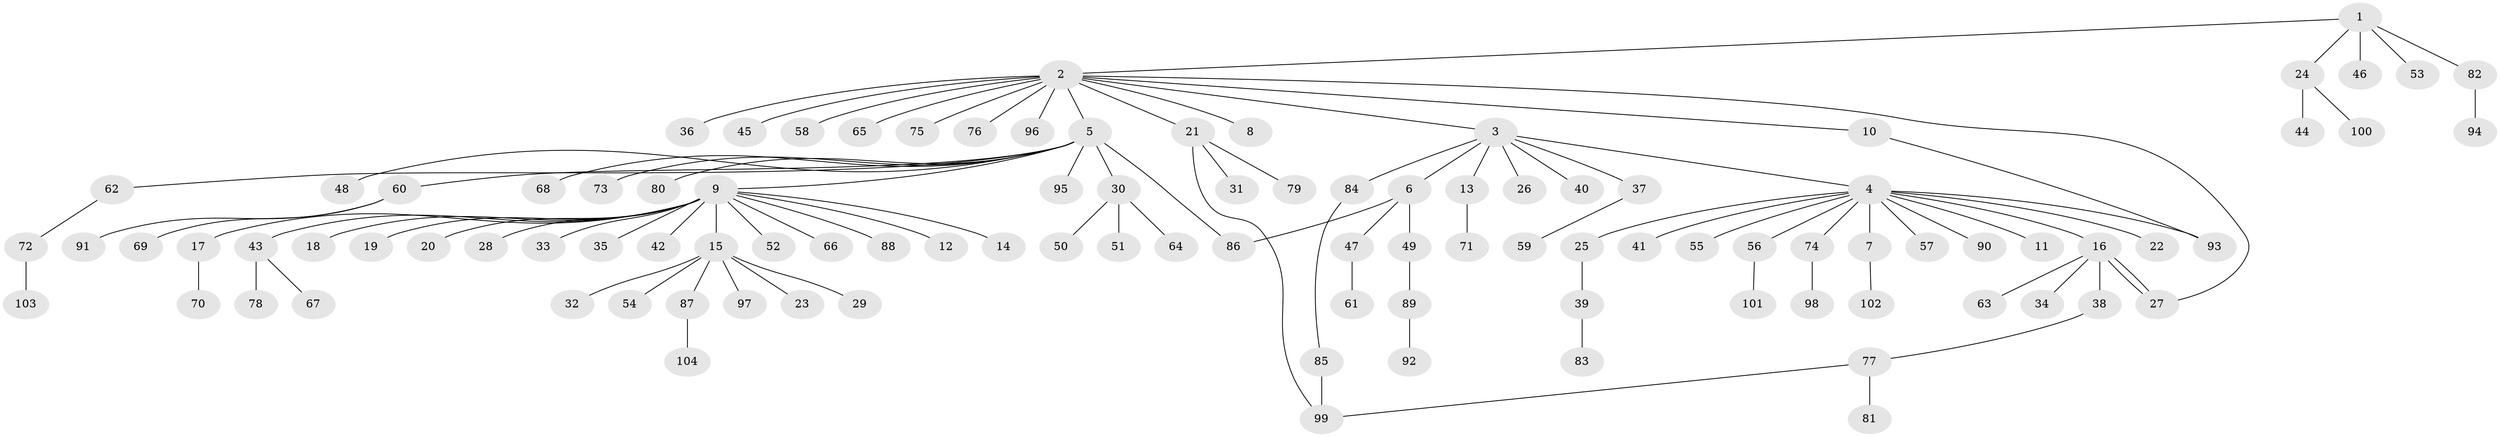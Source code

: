 // Generated by graph-tools (version 1.1) at 2025/14/03/09/25 04:14:40]
// undirected, 104 vertices, 109 edges
graph export_dot {
graph [start="1"]
  node [color=gray90,style=filled];
  1;
  2;
  3;
  4;
  5;
  6;
  7;
  8;
  9;
  10;
  11;
  12;
  13;
  14;
  15;
  16;
  17;
  18;
  19;
  20;
  21;
  22;
  23;
  24;
  25;
  26;
  27;
  28;
  29;
  30;
  31;
  32;
  33;
  34;
  35;
  36;
  37;
  38;
  39;
  40;
  41;
  42;
  43;
  44;
  45;
  46;
  47;
  48;
  49;
  50;
  51;
  52;
  53;
  54;
  55;
  56;
  57;
  58;
  59;
  60;
  61;
  62;
  63;
  64;
  65;
  66;
  67;
  68;
  69;
  70;
  71;
  72;
  73;
  74;
  75;
  76;
  77;
  78;
  79;
  80;
  81;
  82;
  83;
  84;
  85;
  86;
  87;
  88;
  89;
  90;
  91;
  92;
  93;
  94;
  95;
  96;
  97;
  98;
  99;
  100;
  101;
  102;
  103;
  104;
  1 -- 2;
  1 -- 24;
  1 -- 46;
  1 -- 53;
  1 -- 82;
  2 -- 3;
  2 -- 5;
  2 -- 8;
  2 -- 10;
  2 -- 21;
  2 -- 27;
  2 -- 36;
  2 -- 45;
  2 -- 58;
  2 -- 65;
  2 -- 75;
  2 -- 76;
  2 -- 96;
  3 -- 4;
  3 -- 6;
  3 -- 13;
  3 -- 26;
  3 -- 37;
  3 -- 40;
  3 -- 84;
  4 -- 7;
  4 -- 11;
  4 -- 16;
  4 -- 22;
  4 -- 25;
  4 -- 41;
  4 -- 55;
  4 -- 56;
  4 -- 57;
  4 -- 74;
  4 -- 90;
  4 -- 93;
  5 -- 9;
  5 -- 30;
  5 -- 48;
  5 -- 60;
  5 -- 62;
  5 -- 68;
  5 -- 73;
  5 -- 80;
  5 -- 86;
  5 -- 95;
  6 -- 47;
  6 -- 49;
  6 -- 86;
  7 -- 102;
  9 -- 12;
  9 -- 14;
  9 -- 15;
  9 -- 17;
  9 -- 18;
  9 -- 19;
  9 -- 20;
  9 -- 28;
  9 -- 33;
  9 -- 35;
  9 -- 42;
  9 -- 43;
  9 -- 52;
  9 -- 66;
  9 -- 88;
  10 -- 93;
  13 -- 71;
  15 -- 23;
  15 -- 29;
  15 -- 32;
  15 -- 54;
  15 -- 87;
  15 -- 97;
  16 -- 27;
  16 -- 27;
  16 -- 34;
  16 -- 38;
  16 -- 63;
  17 -- 70;
  21 -- 31;
  21 -- 79;
  21 -- 99;
  24 -- 44;
  24 -- 100;
  25 -- 39;
  30 -- 50;
  30 -- 51;
  30 -- 64;
  37 -- 59;
  38 -- 77;
  39 -- 83;
  43 -- 67;
  43 -- 78;
  47 -- 61;
  49 -- 89;
  56 -- 101;
  60 -- 69;
  60 -- 91;
  62 -- 72;
  72 -- 103;
  74 -- 98;
  77 -- 81;
  77 -- 99;
  82 -- 94;
  84 -- 85;
  85 -- 99;
  87 -- 104;
  89 -- 92;
}
